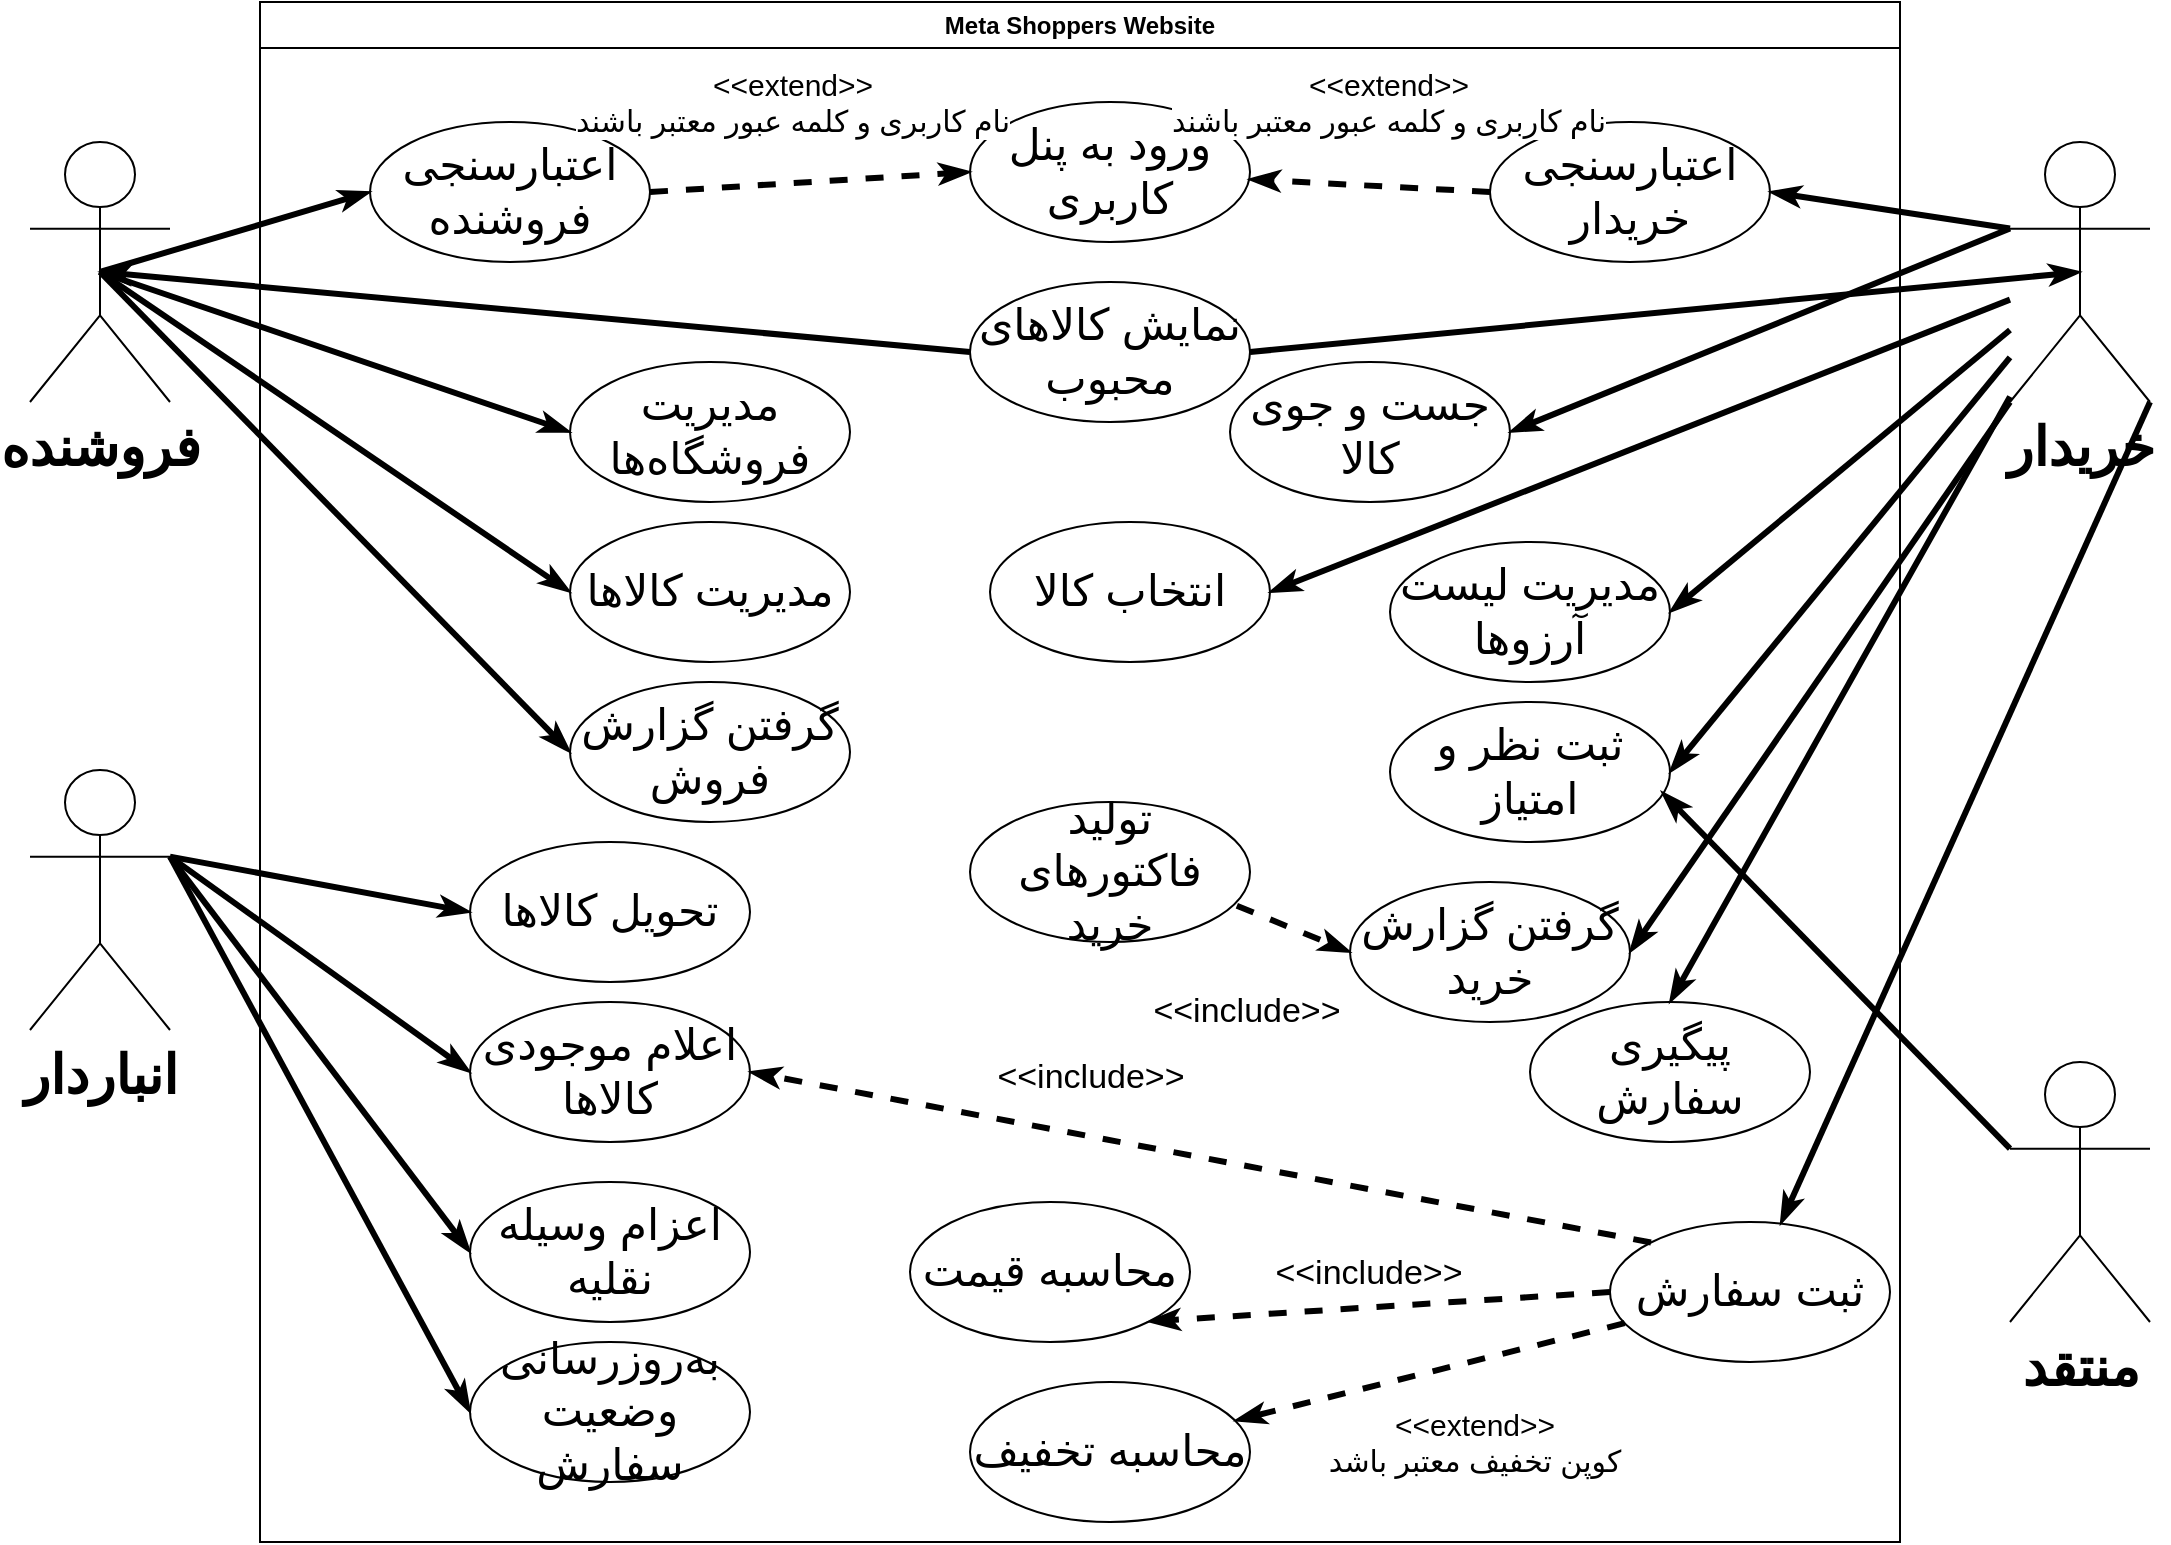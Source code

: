 <mxfile version="24.4.4" type="device">
  <diagram id="XOVdtWOX3nKb8uHVq4pv" name="Page-1">
    <mxGraphModel dx="1500" dy="757" grid="1" gridSize="10" guides="1" tooltips="1" connect="1" arrows="1" fold="1" page="1" pageScale="1" pageWidth="1169" pageHeight="827" math="0" shadow="0">
      <root>
        <mxCell id="0" />
        <mxCell id="1" parent="0" />
        <mxCell id="9Tof4OVuHzAgOCZRV1dA-1" value="Meta Shoppers Website" style="swimlane;whiteSpace=wrap;html=1;" parent="1" vertex="1">
          <mxGeometry x="175" y="30" width="820" height="770" as="geometry" />
        </mxCell>
        <mxCell id="sPbOnHb9XtvcjBcLCdyi-3" value="اعتبارسنجی فروشنده" style="ellipse;whiteSpace=wrap;html=1;fontSize=22;" parent="9Tof4OVuHzAgOCZRV1dA-1" vertex="1">
          <mxGeometry x="55" y="60" width="140" height="70" as="geometry" />
        </mxCell>
        <mxCell id="sPbOnHb9XtvcjBcLCdyi-5" value="ورود به پنل کاربری" style="ellipse;whiteSpace=wrap;html=1;fontSize=22;" parent="9Tof4OVuHzAgOCZRV1dA-1" vertex="1">
          <mxGeometry x="355" y="50" width="140" height="70" as="geometry" />
        </mxCell>
        <mxCell id="sPbOnHb9XtvcjBcLCdyi-6" value="مدیریت فروشگاه‌ها" style="ellipse;whiteSpace=wrap;html=1;fontSize=22;" parent="9Tof4OVuHzAgOCZRV1dA-1" vertex="1">
          <mxGeometry x="155" y="180" width="140" height="70" as="geometry" />
        </mxCell>
        <mxCell id="sPbOnHb9XtvcjBcLCdyi-7" value="مدیریت کالاها" style="ellipse;whiteSpace=wrap;html=1;fontSize=22;" parent="9Tof4OVuHzAgOCZRV1dA-1" vertex="1">
          <mxGeometry x="155" y="260" width="140" height="70" as="geometry" />
        </mxCell>
        <mxCell id="sPbOnHb9XtvcjBcLCdyi-8" value="اعتبارسنجی خریدار" style="ellipse;whiteSpace=wrap;html=1;fontSize=22;" parent="9Tof4OVuHzAgOCZRV1dA-1" vertex="1">
          <mxGeometry x="615" y="60" width="140" height="70" as="geometry" />
        </mxCell>
        <mxCell id="sPbOnHb9XtvcjBcLCdyi-9" value="انتخاب کالا" style="ellipse;whiteSpace=wrap;html=1;fontSize=22;" parent="9Tof4OVuHzAgOCZRV1dA-1" vertex="1">
          <mxGeometry x="365" y="260" width="140" height="70" as="geometry" />
        </mxCell>
        <mxCell id="sPbOnHb9XtvcjBcLCdyi-10" value="مدیریت لیست آرزوها" style="ellipse;whiteSpace=wrap;html=1;fontSize=22;" parent="9Tof4OVuHzAgOCZRV1dA-1" vertex="1">
          <mxGeometry x="565" y="270" width="140" height="70" as="geometry" />
        </mxCell>
        <mxCell id="sPbOnHb9XtvcjBcLCdyi-11" value="ثبت نظر و امتیاز" style="ellipse;whiteSpace=wrap;html=1;fontSize=22;" parent="9Tof4OVuHzAgOCZRV1dA-1" vertex="1">
          <mxGeometry x="565" y="350" width="140" height="70" as="geometry" />
        </mxCell>
        <mxCell id="sPbOnHb9XtvcjBcLCdyi-12" value="گرفتن گزارش خرید" style="ellipse;whiteSpace=wrap;html=1;fontSize=22;" parent="9Tof4OVuHzAgOCZRV1dA-1" vertex="1">
          <mxGeometry x="545" y="440" width="140" height="70" as="geometry" />
        </mxCell>
        <mxCell id="sPbOnHb9XtvcjBcLCdyi-13" value="تولید فاکتورهای خرید" style="ellipse;whiteSpace=wrap;html=1;fontSize=22;" parent="9Tof4OVuHzAgOCZRV1dA-1" vertex="1">
          <mxGeometry x="355" y="400" width="140" height="70" as="geometry" />
        </mxCell>
        <mxCell id="sPbOnHb9XtvcjBcLCdyi-17" value="پیگیری سفارش" style="ellipse;whiteSpace=wrap;html=1;fontSize=22;" parent="9Tof4OVuHzAgOCZRV1dA-1" vertex="1">
          <mxGeometry x="635" y="500" width="140" height="70" as="geometry" />
        </mxCell>
        <mxCell id="sPbOnHb9XtvcjBcLCdyi-21" value="" style="endArrow=classicThin;html=1;rounded=0;exitX=1;exitY=0.5;exitDx=0;exitDy=0;entryX=0;entryY=0.5;entryDx=0;entryDy=0;endFill=1;strokeWidth=3;dashed=1;" parent="9Tof4OVuHzAgOCZRV1dA-1" source="sPbOnHb9XtvcjBcLCdyi-3" target="sPbOnHb9XtvcjBcLCdyi-5" edge="1">
          <mxGeometry width="50" height="50" relative="1" as="geometry">
            <mxPoint x="-70" y="125" as="sourcePoint" />
            <mxPoint x="65" y="105" as="targetPoint" />
          </mxGeometry>
        </mxCell>
        <mxCell id="sPbOnHb9XtvcjBcLCdyi-23" value="&amp;lt;&amp;lt;extend&amp;gt;&amp;gt;&lt;div style=&quot;font-size: 15px;&quot;&gt;نام کاربری و کلمه عبور معتبر باشند&lt;/div&gt;" style="edgeLabel;html=1;align=center;verticalAlign=middle;resizable=0;points=[];fontSize=15;" parent="sPbOnHb9XtvcjBcLCdyi-21" vertex="1" connectable="0">
          <mxGeometry x="0.267" relative="1" as="geometry">
            <mxPoint x="-31" y="-39" as="offset" />
          </mxGeometry>
        </mxCell>
        <mxCell id="sPbOnHb9XtvcjBcLCdyi-24" value="" style="endArrow=classicThin;html=1;rounded=0;exitX=0;exitY=0.5;exitDx=0;exitDy=0;endFill=1;strokeWidth=3;dashed=1;" parent="9Tof4OVuHzAgOCZRV1dA-1" source="sPbOnHb9XtvcjBcLCdyi-8" target="sPbOnHb9XtvcjBcLCdyi-5" edge="1">
          <mxGeometry width="50" height="50" relative="1" as="geometry">
            <mxPoint x="205" y="105" as="sourcePoint" />
            <mxPoint x="495" y="90" as="targetPoint" />
          </mxGeometry>
        </mxCell>
        <mxCell id="sPbOnHb9XtvcjBcLCdyi-25" value="&amp;lt;&amp;lt;extend&amp;gt;&amp;gt;&lt;div style=&quot;font-size: 15px;&quot;&gt;نام کاربری و کلمه عبور معتبر باشند&lt;/div&gt;" style="edgeLabel;html=1;align=center;verticalAlign=middle;resizable=0;points=[];fontSize=15;" parent="sPbOnHb9XtvcjBcLCdyi-24" vertex="1" connectable="0">
          <mxGeometry x="0.267" relative="1" as="geometry">
            <mxPoint x="25" y="-41" as="offset" />
          </mxGeometry>
        </mxCell>
        <mxCell id="sPbOnHb9XtvcjBcLCdyi-27" value="گرفتن گزارش فروش" style="ellipse;whiteSpace=wrap;html=1;fontSize=22;" parent="9Tof4OVuHzAgOCZRV1dA-1" vertex="1">
          <mxGeometry x="155" y="340" width="140" height="70" as="geometry" />
        </mxCell>
        <mxCell id="sPbOnHb9XtvcjBcLCdyi-31" value="نمایش کالاهای محبوب" style="ellipse;whiteSpace=wrap;html=1;fontSize=22;" parent="9Tof4OVuHzAgOCZRV1dA-1" vertex="1">
          <mxGeometry x="355" y="140" width="140" height="70" as="geometry" />
        </mxCell>
        <mxCell id="sPbOnHb9XtvcjBcLCdyi-41" value="محاسبه قیمت" style="ellipse;whiteSpace=wrap;html=1;fontSize=22;" parent="9Tof4OVuHzAgOCZRV1dA-1" vertex="1">
          <mxGeometry x="325" y="600" width="140" height="70" as="geometry" />
        </mxCell>
        <mxCell id="sPbOnHb9XtvcjBcLCdyi-42" value="" style="endArrow=classicThin;html=1;rounded=0;exitX=0.953;exitY=0.741;exitDx=0;exitDy=0;entryX=0;entryY=0.5;entryDx=0;entryDy=0;endFill=1;strokeWidth=3;dashed=1;exitPerimeter=0;" parent="9Tof4OVuHzAgOCZRV1dA-1" source="sPbOnHb9XtvcjBcLCdyi-13" target="sPbOnHb9XtvcjBcLCdyi-12" edge="1">
          <mxGeometry width="50" height="50" relative="1" as="geometry">
            <mxPoint x="-70" y="125" as="sourcePoint" />
            <mxPoint x="115" y="385" as="targetPoint" />
          </mxGeometry>
        </mxCell>
        <mxCell id="sPbOnHb9XtvcjBcLCdyi-43" value="&amp;lt;&amp;lt;include&amp;gt;&amp;gt;" style="edgeLabel;html=1;align=center;verticalAlign=middle;resizable=0;points=[];fontSize=17;" parent="sPbOnHb9XtvcjBcLCdyi-42" vertex="1" connectable="0">
          <mxGeometry x="0.457" y="-4" relative="1" as="geometry">
            <mxPoint x="-35" y="32" as="offset" />
          </mxGeometry>
        </mxCell>
        <mxCell id="sPbOnHb9XtvcjBcLCdyi-16" value="ثبت سفارش" style="ellipse;whiteSpace=wrap;html=1;fontSize=22;" parent="9Tof4OVuHzAgOCZRV1dA-1" vertex="1">
          <mxGeometry x="675" y="610" width="140" height="70" as="geometry" />
        </mxCell>
        <mxCell id="sPbOnHb9XtvcjBcLCdyi-51" value="" style="endArrow=classicThin;html=1;rounded=0;exitX=0;exitY=0.5;exitDx=0;exitDy=0;entryX=1;entryY=1;entryDx=0;entryDy=0;endFill=1;strokeWidth=3;dashed=1;" parent="9Tof4OVuHzAgOCZRV1dA-1" source="sPbOnHb9XtvcjBcLCdyi-16" target="sPbOnHb9XtvcjBcLCdyi-41" edge="1">
          <mxGeometry width="50" height="50" relative="1" as="geometry">
            <mxPoint x="505" y="540" as="sourcePoint" />
            <mxPoint x="555" y="485" as="targetPoint" />
          </mxGeometry>
        </mxCell>
        <mxCell id="sPbOnHb9XtvcjBcLCdyi-52" value="&amp;lt;&amp;lt;include&amp;gt;&amp;gt;" style="edgeLabel;html=1;align=center;verticalAlign=middle;resizable=0;points=[];fontSize=17;" parent="sPbOnHb9XtvcjBcLCdyi-51" vertex="1" connectable="0">
          <mxGeometry x="0.457" y="-4" relative="1" as="geometry">
            <mxPoint x="47" y="-16" as="offset" />
          </mxGeometry>
        </mxCell>
        <mxCell id="sPbOnHb9XtvcjBcLCdyi-53" value="محاسبه تخفیف" style="ellipse;whiteSpace=wrap;html=1;fontSize=22;" parent="9Tof4OVuHzAgOCZRV1dA-1" vertex="1">
          <mxGeometry x="355" y="690" width="140" height="70" as="geometry" />
        </mxCell>
        <mxCell id="sPbOnHb9XtvcjBcLCdyi-54" value="" style="endArrow=classicThin;html=1;rounded=0;endFill=1;strokeWidth=3;dashed=1;" parent="9Tof4OVuHzAgOCZRV1dA-1" source="sPbOnHb9XtvcjBcLCdyi-16" target="sPbOnHb9XtvcjBcLCdyi-53" edge="1">
          <mxGeometry width="50" height="50" relative="1" as="geometry">
            <mxPoint x="595" y="720" as="sourcePoint" />
            <mxPoint x="535" y="720" as="targetPoint" />
          </mxGeometry>
        </mxCell>
        <mxCell id="sPbOnHb9XtvcjBcLCdyi-55" value="&amp;lt;&amp;lt;extend&amp;gt;&amp;gt;&lt;div style=&quot;font-size: 15px;&quot;&gt;کوپن تخفیف معتبر باشد&lt;/div&gt;" style="edgeLabel;html=1;align=center;verticalAlign=middle;resizable=0;points=[];fontSize=15;" parent="sPbOnHb9XtvcjBcLCdyi-54" vertex="1" connectable="0">
          <mxGeometry x="0.267" relative="1" as="geometry">
            <mxPoint x="48" y="28" as="offset" />
          </mxGeometry>
        </mxCell>
        <mxCell id="sPbOnHb9XtvcjBcLCdyi-61" value="تحویل کالاها" style="ellipse;whiteSpace=wrap;html=1;fontSize=22;" parent="9Tof4OVuHzAgOCZRV1dA-1" vertex="1">
          <mxGeometry x="105" y="420" width="140" height="70" as="geometry" />
        </mxCell>
        <mxCell id="sPbOnHb9XtvcjBcLCdyi-63" value="اعلام موجودی کالاها" style="ellipse;whiteSpace=wrap;html=1;fontSize=22;" parent="9Tof4OVuHzAgOCZRV1dA-1" vertex="1">
          <mxGeometry x="105" y="500" width="140" height="70" as="geometry" />
        </mxCell>
        <mxCell id="sPbOnHb9XtvcjBcLCdyi-65" value="اعزام وسیله نقلیه" style="ellipse;whiteSpace=wrap;html=1;fontSize=22;" parent="9Tof4OVuHzAgOCZRV1dA-1" vertex="1">
          <mxGeometry x="105" y="590" width="140" height="70" as="geometry" />
        </mxCell>
        <mxCell id="sPbOnHb9XtvcjBcLCdyi-67" value="به‌روزرسانی وضعیت سفارش" style="ellipse;whiteSpace=wrap;html=1;fontSize=22;" parent="9Tof4OVuHzAgOCZRV1dA-1" vertex="1">
          <mxGeometry x="105" y="670" width="140" height="70" as="geometry" />
        </mxCell>
        <mxCell id="VFShXLYgYUer66Sq02EX-1" value="جست و جوی کالا" style="ellipse;whiteSpace=wrap;html=1;fontSize=22;" parent="9Tof4OVuHzAgOCZRV1dA-1" vertex="1">
          <mxGeometry x="485" y="180" width="140" height="70" as="geometry" />
        </mxCell>
        <mxCell id="424zsobKd_O32BUdUNb--3" value="" style="endArrow=classicThin;html=1;rounded=0;exitX=0;exitY=0;exitDx=0;exitDy=0;entryX=1;entryY=0.5;entryDx=0;entryDy=0;endFill=1;strokeWidth=3;dashed=1;" edge="1" parent="9Tof4OVuHzAgOCZRV1dA-1" source="sPbOnHb9XtvcjBcLCdyi-16" target="sPbOnHb9XtvcjBcLCdyi-63">
          <mxGeometry width="50" height="50" relative="1" as="geometry">
            <mxPoint x="685" y="655" as="sourcePoint" />
            <mxPoint x="454" y="670" as="targetPoint" />
          </mxGeometry>
        </mxCell>
        <mxCell id="424zsobKd_O32BUdUNb--4" value="&amp;lt;&amp;lt;include&amp;gt;&amp;gt;" style="edgeLabel;html=1;align=center;verticalAlign=middle;resizable=0;points=[];fontSize=17;" vertex="1" connectable="0" parent="424zsobKd_O32BUdUNb--3">
          <mxGeometry x="0.457" y="-4" relative="1" as="geometry">
            <mxPoint x="47" y="-16" as="offset" />
          </mxGeometry>
        </mxCell>
        <mxCell id="sPbOnHb9XtvcjBcLCdyi-1" value="فروشنده" style="shape=umlActor;verticalLabelPosition=bottom;verticalAlign=top;html=1;outlineConnect=0;fontSize=27;fontStyle=1" parent="1" vertex="1">
          <mxGeometry x="60" y="100" width="70" height="130" as="geometry" />
        </mxCell>
        <mxCell id="sPbOnHb9XtvcjBcLCdyi-2" value="خریدار" style="shape=umlActor;verticalLabelPosition=bottom;verticalAlign=top;html=1;outlineConnect=0;fontSize=27;fontStyle=1" parent="1" vertex="1">
          <mxGeometry x="1050" y="100" width="70" height="130" as="geometry" />
        </mxCell>
        <mxCell id="sPbOnHb9XtvcjBcLCdyi-18" value="" style="endArrow=classicThin;html=1;rounded=0;exitX=0.5;exitY=0.5;exitDx=0;exitDy=0;exitPerimeter=0;entryX=0;entryY=0.5;entryDx=0;entryDy=0;endFill=1;strokeWidth=3;" parent="1" source="sPbOnHb9XtvcjBcLCdyi-1" target="sPbOnHb9XtvcjBcLCdyi-3" edge="1">
          <mxGeometry width="50" height="50" relative="1" as="geometry">
            <mxPoint x="80" y="380" as="sourcePoint" />
            <mxPoint x="130" y="330" as="targetPoint" />
          </mxGeometry>
        </mxCell>
        <mxCell id="sPbOnHb9XtvcjBcLCdyi-28" value="" style="endArrow=classicThin;html=1;rounded=0;exitX=0.5;exitY=0.5;exitDx=0;exitDy=0;exitPerimeter=0;entryX=0;entryY=0.5;entryDx=0;entryDy=0;endFill=1;strokeWidth=3;" parent="1" source="sPbOnHb9XtvcjBcLCdyi-1" target="sPbOnHb9XtvcjBcLCdyi-6" edge="1">
          <mxGeometry width="50" height="50" relative="1" as="geometry">
            <mxPoint x="105" y="175" as="sourcePoint" />
            <mxPoint x="240" y="155" as="targetPoint" />
          </mxGeometry>
        </mxCell>
        <mxCell id="sPbOnHb9XtvcjBcLCdyi-29" value="" style="endArrow=classicThin;html=1;rounded=0;exitX=0.5;exitY=0.5;exitDx=0;exitDy=0;exitPerimeter=0;entryX=0;entryY=0.5;entryDx=0;entryDy=0;endFill=1;strokeWidth=3;" parent="1" source="sPbOnHb9XtvcjBcLCdyi-1" target="sPbOnHb9XtvcjBcLCdyi-7" edge="1">
          <mxGeometry width="50" height="50" relative="1" as="geometry">
            <mxPoint x="105" y="175" as="sourcePoint" />
            <mxPoint x="290" y="275" as="targetPoint" />
          </mxGeometry>
        </mxCell>
        <mxCell id="sPbOnHb9XtvcjBcLCdyi-30" value="" style="endArrow=classicThin;html=1;rounded=0;exitX=0.5;exitY=0.5;exitDx=0;exitDy=0;exitPerimeter=0;entryX=0;entryY=0.5;entryDx=0;entryDy=0;endFill=1;strokeWidth=3;" parent="1" source="sPbOnHb9XtvcjBcLCdyi-1" target="sPbOnHb9XtvcjBcLCdyi-27" edge="1">
          <mxGeometry width="50" height="50" relative="1" as="geometry">
            <mxPoint x="105" y="175" as="sourcePoint" />
            <mxPoint x="290" y="355" as="targetPoint" />
          </mxGeometry>
        </mxCell>
        <mxCell id="sPbOnHb9XtvcjBcLCdyi-33" value="" style="endArrow=classicThin;html=1;rounded=0;exitX=0;exitY=0.5;exitDx=0;exitDy=0;entryX=0.5;entryY=0.5;entryDx=0;entryDy=0;endFill=1;strokeWidth=3;entryPerimeter=0;" parent="1" source="sPbOnHb9XtvcjBcLCdyi-31" target="sPbOnHb9XtvcjBcLCdyi-1" edge="1">
          <mxGeometry width="50" height="50" relative="1" as="geometry">
            <mxPoint x="105" y="175" as="sourcePoint" />
            <mxPoint x="290" y="275" as="targetPoint" />
          </mxGeometry>
        </mxCell>
        <mxCell id="sPbOnHb9XtvcjBcLCdyi-34" value="" style="endArrow=classicThin;html=1;rounded=0;exitX=1;exitY=0.5;exitDx=0;exitDy=0;entryX=0.5;entryY=0.5;entryDx=0;entryDy=0;endFill=1;strokeWidth=3;entryPerimeter=0;" parent="1" source="sPbOnHb9XtvcjBcLCdyi-31" target="sPbOnHb9XtvcjBcLCdyi-2" edge="1">
          <mxGeometry width="50" height="50" relative="1" as="geometry">
            <mxPoint x="540" y="235" as="sourcePoint" />
            <mxPoint x="105" y="175" as="targetPoint" />
          </mxGeometry>
        </mxCell>
        <mxCell id="sPbOnHb9XtvcjBcLCdyi-44" value="" style="endArrow=classicThin;html=1;rounded=0;entryX=1;entryY=0.5;entryDx=0;entryDy=0;endFill=1;strokeWidth=3;" parent="1" source="sPbOnHb9XtvcjBcLCdyi-2" target="sPbOnHb9XtvcjBcLCdyi-9" edge="1">
          <mxGeometry width="50" height="50" relative="1" as="geometry">
            <mxPoint x="105" y="175" as="sourcePoint" />
            <mxPoint x="290" y="275" as="targetPoint" />
          </mxGeometry>
        </mxCell>
        <mxCell id="sPbOnHb9XtvcjBcLCdyi-45" value="" style="endArrow=classicThin;html=1;rounded=0;entryX=1;entryY=0.5;entryDx=0;entryDy=0;endFill=1;strokeWidth=3;" parent="1" source="sPbOnHb9XtvcjBcLCdyi-2" target="sPbOnHb9XtvcjBcLCdyi-10" edge="1">
          <mxGeometry width="50" height="50" relative="1" as="geometry">
            <mxPoint x="1060" y="192" as="sourcePoint" />
            <mxPoint x="890" y="275" as="targetPoint" />
          </mxGeometry>
        </mxCell>
        <mxCell id="sPbOnHb9XtvcjBcLCdyi-46" value="" style="endArrow=classicThin;html=1;rounded=0;entryX=1;entryY=0.5;entryDx=0;entryDy=0;endFill=1;strokeWidth=3;" parent="1" source="sPbOnHb9XtvcjBcLCdyi-2" target="sPbOnHb9XtvcjBcLCdyi-11" edge="1">
          <mxGeometry width="50" height="50" relative="1" as="geometry">
            <mxPoint x="1050" y="200" as="sourcePoint" />
            <mxPoint x="890" y="365" as="targetPoint" />
          </mxGeometry>
        </mxCell>
        <mxCell id="sPbOnHb9XtvcjBcLCdyi-47" value="" style="endArrow=classicThin;html=1;rounded=0;entryX=1;entryY=0.5;entryDx=0;entryDy=0;endFill=1;strokeWidth=3;exitX=0;exitY=1;exitDx=0;exitDy=0;exitPerimeter=0;" parent="1" source="sPbOnHb9XtvcjBcLCdyi-2" target="sPbOnHb9XtvcjBcLCdyi-12" edge="1">
          <mxGeometry width="50" height="50" relative="1" as="geometry">
            <mxPoint x="1050" y="200" as="sourcePoint" />
            <mxPoint x="890" y="459" as="targetPoint" />
          </mxGeometry>
        </mxCell>
        <mxCell id="sPbOnHb9XtvcjBcLCdyi-48" value="" style="endArrow=classicThin;html=1;rounded=0;endFill=1;strokeWidth=3;exitX=1;exitY=1;exitDx=0;exitDy=0;exitPerimeter=0;" parent="1" source="sPbOnHb9XtvcjBcLCdyi-2" target="sPbOnHb9XtvcjBcLCdyi-16" edge="1">
          <mxGeometry width="50" height="50" relative="1" as="geometry">
            <mxPoint x="1060" y="240" as="sourcePoint" />
            <mxPoint x="890" y="545" as="targetPoint" />
          </mxGeometry>
        </mxCell>
        <mxCell id="sPbOnHb9XtvcjBcLCdyi-49" value="" style="endArrow=classicThin;html=1;rounded=0;endFill=1;strokeWidth=3;entryX=0.5;entryY=0;entryDx=0;entryDy=0;" parent="1" source="sPbOnHb9XtvcjBcLCdyi-2" target="sPbOnHb9XtvcjBcLCdyi-17" edge="1">
          <mxGeometry width="50" height="50" relative="1" as="geometry">
            <mxPoint x="1130" y="240" as="sourcePoint" />
            <mxPoint x="775" y="702" as="targetPoint" />
          </mxGeometry>
        </mxCell>
        <mxCell id="sPbOnHb9XtvcjBcLCdyi-56" value="منتقد" style="shape=umlActor;verticalLabelPosition=bottom;verticalAlign=top;html=1;outlineConnect=0;fontSize=27;fontStyle=1" parent="1" vertex="1">
          <mxGeometry x="1050" y="560" width="70" height="130" as="geometry" />
        </mxCell>
        <mxCell id="sPbOnHb9XtvcjBcLCdyi-57" value="" style="endArrow=classicThin;html=1;rounded=0;entryX=0.971;entryY=0.643;entryDx=0;entryDy=0;endFill=1;strokeWidth=3;exitX=0;exitY=0.333;exitDx=0;exitDy=0;exitPerimeter=0;entryPerimeter=0;" parent="1" source="sPbOnHb9XtvcjBcLCdyi-56" target="sPbOnHb9XtvcjBcLCdyi-11" edge="1">
          <mxGeometry width="50" height="50" relative="1" as="geometry">
            <mxPoint x="1060" y="221" as="sourcePoint" />
            <mxPoint x="890" y="445" as="targetPoint" />
          </mxGeometry>
        </mxCell>
        <mxCell id="sPbOnHb9XtvcjBcLCdyi-58" value="انباردار" style="shape=umlActor;verticalLabelPosition=bottom;verticalAlign=top;html=1;outlineConnect=0;fontSize=27;fontStyle=1" parent="1" vertex="1">
          <mxGeometry x="60" y="414" width="70" height="130" as="geometry" />
        </mxCell>
        <mxCell id="sPbOnHb9XtvcjBcLCdyi-62" value="" style="endArrow=classicThin;html=1;rounded=0;exitX=1;exitY=0.333;exitDx=0;exitDy=0;exitPerimeter=0;entryX=0;entryY=0.5;entryDx=0;entryDy=0;endFill=1;strokeWidth=3;" parent="1" source="sPbOnHb9XtvcjBcLCdyi-58" target="sPbOnHb9XtvcjBcLCdyi-61" edge="1">
          <mxGeometry width="50" height="50" relative="1" as="geometry">
            <mxPoint x="105" y="175" as="sourcePoint" />
            <mxPoint x="290" y="435" as="targetPoint" />
          </mxGeometry>
        </mxCell>
        <mxCell id="sPbOnHb9XtvcjBcLCdyi-64" value="" style="endArrow=classicThin;html=1;rounded=0;exitX=1;exitY=0.333;exitDx=0;exitDy=0;exitPerimeter=0;entryX=0;entryY=0.5;entryDx=0;entryDy=0;endFill=1;strokeWidth=3;" parent="1" source="sPbOnHb9XtvcjBcLCdyi-58" target="sPbOnHb9XtvcjBcLCdyi-63" edge="1">
          <mxGeometry width="50" height="50" relative="1" as="geometry">
            <mxPoint x="140" y="467" as="sourcePoint" />
            <mxPoint x="290" y="545" as="targetPoint" />
          </mxGeometry>
        </mxCell>
        <mxCell id="sPbOnHb9XtvcjBcLCdyi-66" value="" style="endArrow=classicThin;html=1;rounded=0;exitX=1;exitY=0.333;exitDx=0;exitDy=0;exitPerimeter=0;entryX=0;entryY=0.5;entryDx=0;entryDy=0;endFill=1;strokeWidth=3;" parent="1" source="sPbOnHb9XtvcjBcLCdyi-58" target="sPbOnHb9XtvcjBcLCdyi-65" edge="1">
          <mxGeometry width="50" height="50" relative="1" as="geometry">
            <mxPoint x="140" y="467" as="sourcePoint" />
            <mxPoint x="290" y="625" as="targetPoint" />
          </mxGeometry>
        </mxCell>
        <mxCell id="sPbOnHb9XtvcjBcLCdyi-68" value="" style="endArrow=classicThin;html=1;rounded=0;exitX=1;exitY=0.333;exitDx=0;exitDy=0;exitPerimeter=0;entryX=0;entryY=0.5;entryDx=0;entryDy=0;endFill=1;strokeWidth=3;" parent="1" source="sPbOnHb9XtvcjBcLCdyi-58" target="sPbOnHb9XtvcjBcLCdyi-67" edge="1">
          <mxGeometry width="50" height="50" relative="1" as="geometry">
            <mxPoint x="140" y="467" as="sourcePoint" />
            <mxPoint x="290" y="685" as="targetPoint" />
          </mxGeometry>
        </mxCell>
        <mxCell id="VFShXLYgYUer66Sq02EX-2" value="" style="endArrow=classicThin;html=1;rounded=0;entryX=1;entryY=0.5;entryDx=0;entryDy=0;endFill=1;strokeWidth=3;exitX=0;exitY=0.333;exitDx=0;exitDy=0;exitPerimeter=0;" parent="1" source="sPbOnHb9XtvcjBcLCdyi-2" target="VFShXLYgYUer66Sq02EX-1" edge="1">
          <mxGeometry width="50" height="50" relative="1" as="geometry">
            <mxPoint x="1040" y="140" as="sourcePoint" />
            <mxPoint x="690" y="325" as="targetPoint" />
          </mxGeometry>
        </mxCell>
        <mxCell id="VFShXLYgYUer66Sq02EX-3" value="" style="endArrow=classicThin;html=1;rounded=0;entryX=1;entryY=0.5;entryDx=0;entryDy=0;endFill=1;strokeWidth=3;exitX=0;exitY=0.333;exitDx=0;exitDy=0;exitPerimeter=0;" parent="1" source="sPbOnHb9XtvcjBcLCdyi-2" target="sPbOnHb9XtvcjBcLCdyi-8" edge="1">
          <mxGeometry width="50" height="50" relative="1" as="geometry">
            <mxPoint x="1060" y="153" as="sourcePoint" />
            <mxPoint x="810" y="255" as="targetPoint" />
          </mxGeometry>
        </mxCell>
      </root>
    </mxGraphModel>
  </diagram>
</mxfile>
